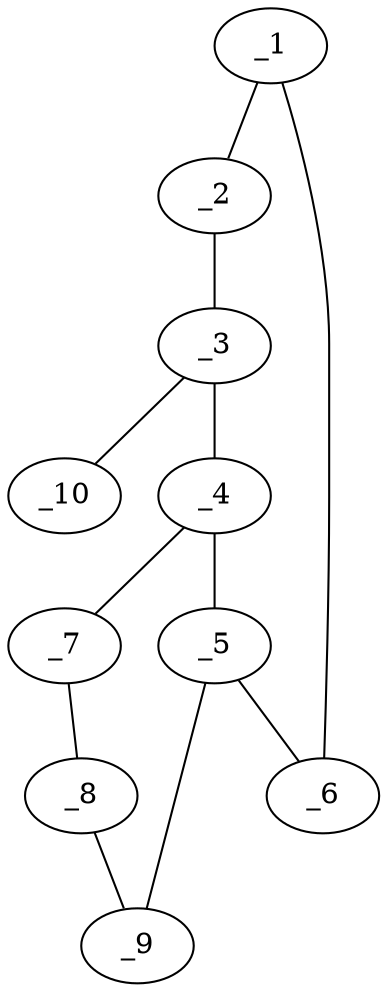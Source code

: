graph molid603977 {
	_1	 [charge=0,
		chem=5,
		symbol="S  ",
		x=2,
		y="-1"];
	_2	 [charge=0,
		chem=1,
		symbol="C  ",
		x=2,
		y=0];
	_1 -- _2	 [valence=1];
	_6	 [charge=0,
		chem=1,
		symbol="C  ",
		x="2.866",
		y="-1.5"];
	_1 -- _6	 [valence=1];
	_3	 [charge=0,
		chem=1,
		symbol="C  ",
		x="2.866",
		y="0.5"];
	_2 -- _3	 [valence=1];
	_4	 [charge=0,
		chem=1,
		symbol="C  ",
		x="3.7321",
		y=0];
	_3 -- _4	 [valence=1];
	_10	 [charge=0,
		chem=2,
		symbol="O  ",
		x="2.866",
		y="1.5"];
	_3 -- _10	 [valence=2];
	_5	 [charge=0,
		chem=1,
		symbol="C  ",
		x="3.7321",
		y="-1"];
	_4 -- _5	 [valence=2];
	_7	 [charge=0,
		chem=1,
		symbol="C  ",
		x="4.6831",
		y="0.309"];
	_4 -- _7	 [valence=1];
	_5 -- _6	 [valence=1];
	_9	 [charge=0,
		chem=5,
		symbol="S  ",
		x="4.6831",
		y="-1.309"];
	_5 -- _9	 [valence=1];
	_8	 [charge=0,
		chem=1,
		symbol="C  ",
		x="5.2709",
		y="-0.5"];
	_7 -- _8	 [valence=2];
	_8 -- _9	 [valence=1];
}
